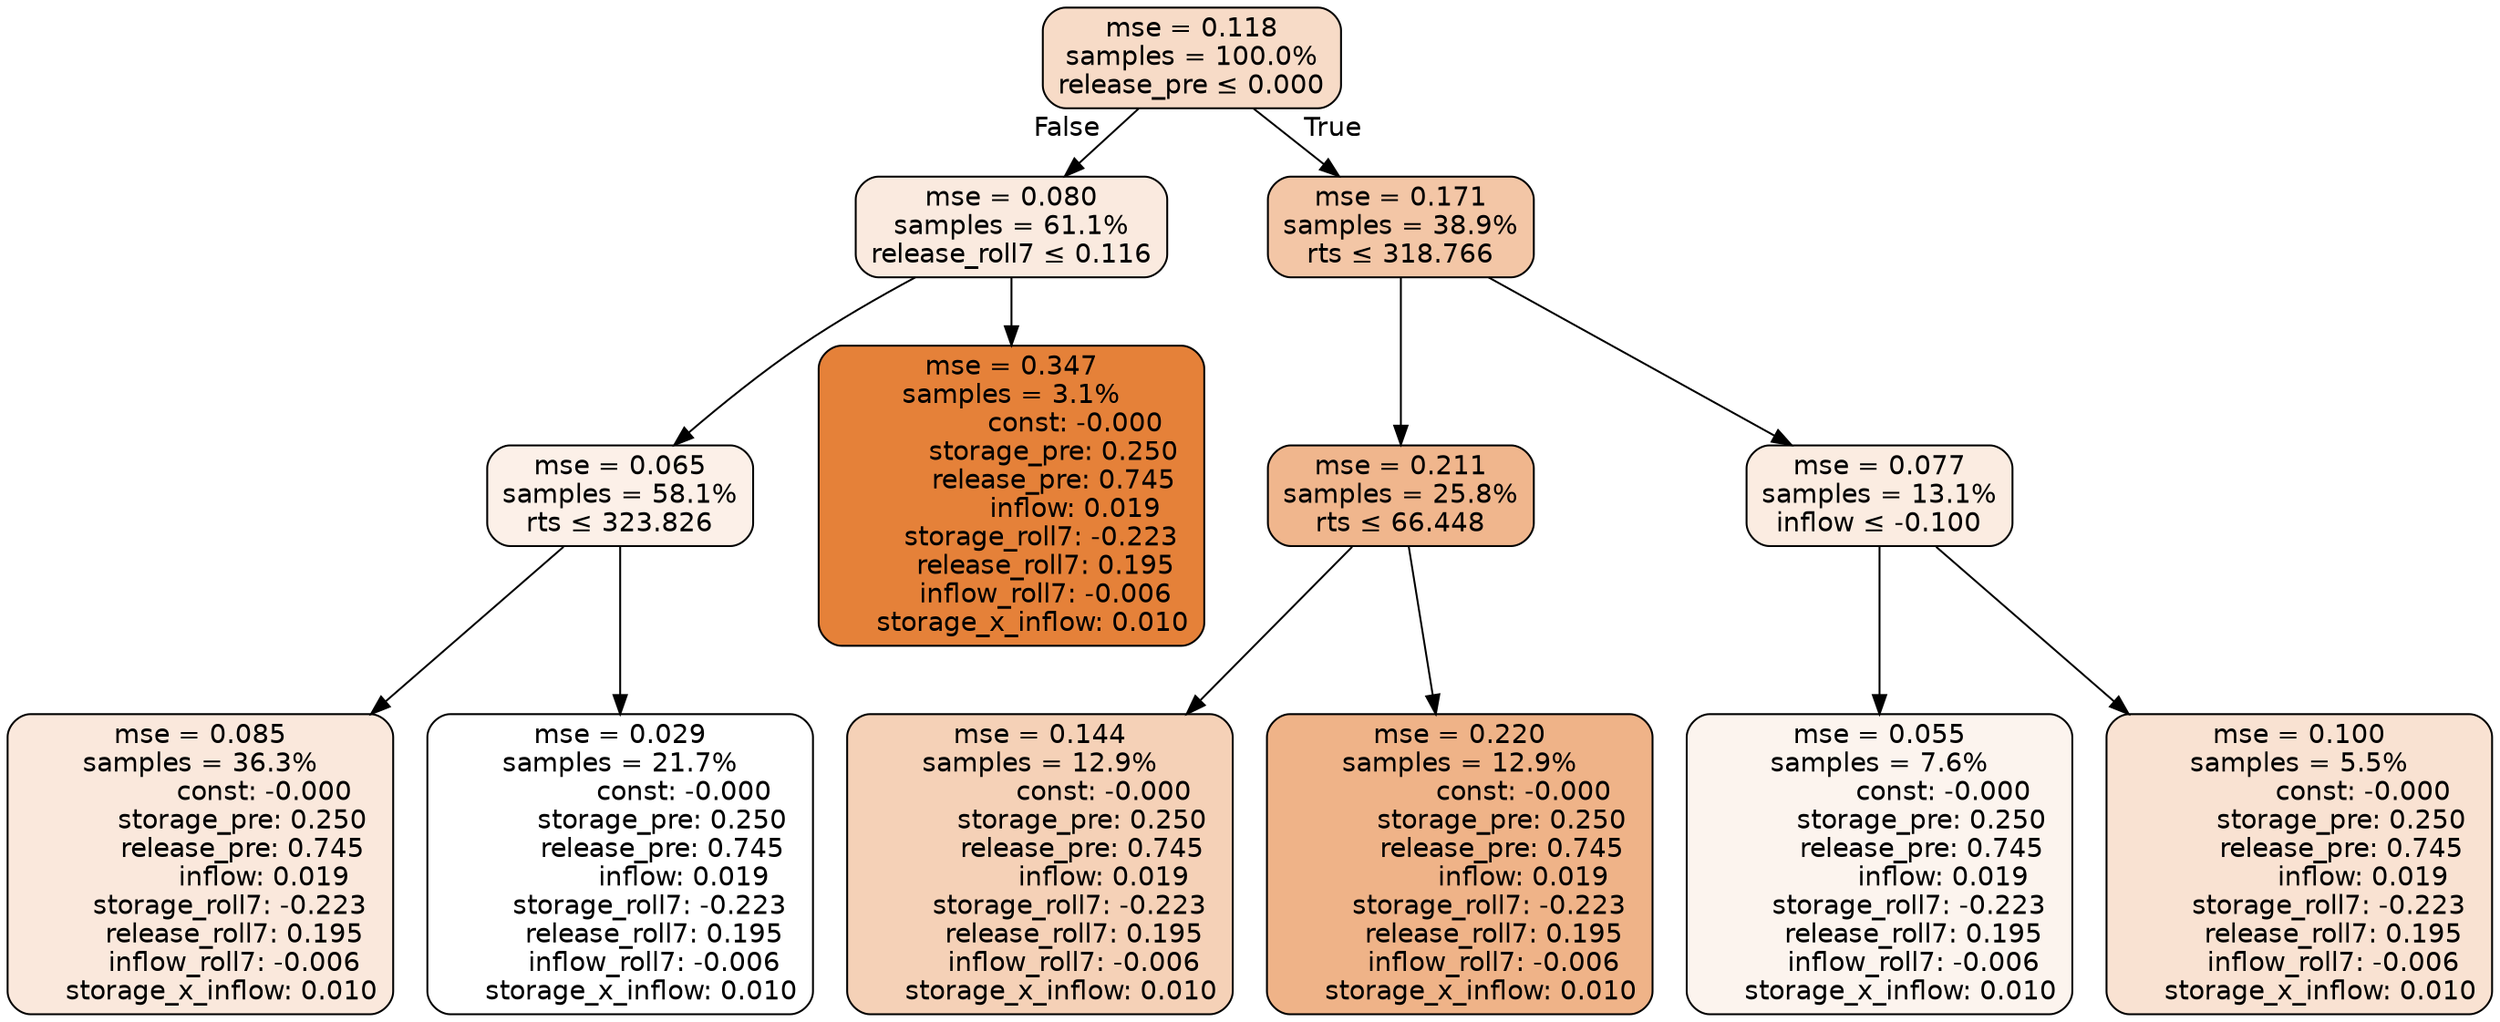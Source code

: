 digraph tree {
node [shape=rectangle, style="filled, rounded", color="black", fontname=helvetica] ;
edge [fontname=helvetica] ;
	"0" [label="mse = 0.118
samples = 100.0%
release_pre &le; 0.000", fillcolor="#f7dbc7"]
	"1" [label="mse = 0.080
samples = 61.1%
release_roll7 &le; 0.116", fillcolor="#faeadf"]
	"2" [label="mse = 0.065
samples = 58.1%
rts &le; 323.826", fillcolor="#fcf0e8"]
	"3" [label="mse = 0.085
samples = 36.3%
               const: -0.000
          storage_pre: 0.250
          release_pre: 0.745
               inflow: 0.019
       storage_roll7: -0.223
        release_roll7: 0.195
        inflow_roll7: -0.006
     storage_x_inflow: 0.010", fillcolor="#fae8dc"]
	"4" [label="mse = 0.029
samples = 21.7%
               const: -0.000
          storage_pre: 0.250
          release_pre: 0.745
               inflow: 0.019
       storage_roll7: -0.223
        release_roll7: 0.195
        inflow_roll7: -0.006
     storage_x_inflow: 0.010", fillcolor="#ffffff"]
	"5" [label="mse = 0.347
samples = 3.1%
               const: -0.000
          storage_pre: 0.250
          release_pre: 0.745
               inflow: 0.019
       storage_roll7: -0.223
        release_roll7: 0.195
        inflow_roll7: -0.006
     storage_x_inflow: 0.010", fillcolor="#e58139"]
	"6" [label="mse = 0.171
samples = 38.9%
rts &le; 318.766", fillcolor="#f3c6a6"]
	"7" [label="mse = 0.211
samples = 25.8%
rts &le; 66.448", fillcolor="#f0b68d"]
	"8" [label="mse = 0.144
samples = 12.9%
               const: -0.000
          storage_pre: 0.250
          release_pre: 0.745
               inflow: 0.019
       storage_roll7: -0.223
        release_roll7: 0.195
        inflow_roll7: -0.006
     storage_x_inflow: 0.010", fillcolor="#f5d1b7"]
	"9" [label="mse = 0.220
samples = 12.9%
               const: -0.000
          storage_pre: 0.250
          release_pre: 0.745
               inflow: 0.019
       storage_roll7: -0.223
        release_roll7: 0.195
        inflow_roll7: -0.006
     storage_x_inflow: 0.010", fillcolor="#efb388"]
	"10" [label="mse = 0.077
samples = 13.1%
inflow &le; -0.100", fillcolor="#fbece1"]
	"11" [label="mse = 0.055
samples = 7.6%
               const: -0.000
          storage_pre: 0.250
          release_pre: 0.745
               inflow: 0.019
       storage_roll7: -0.223
        release_roll7: 0.195
        inflow_roll7: -0.006
     storage_x_inflow: 0.010", fillcolor="#fcf4ee"]
	"12" [label="mse = 0.100
samples = 5.5%
               const: -0.000
          storage_pre: 0.250
          release_pre: 0.745
               inflow: 0.019
       storage_roll7: -0.223
        release_roll7: 0.195
        inflow_roll7: -0.006
     storage_x_inflow: 0.010", fillcolor="#f9e2d2"]

	"0" -> "1" [labeldistance=2.5, labelangle=45, headlabel="False"]
	"1" -> "2"
	"2" -> "3"
	"2" -> "4"
	"1" -> "5"
	"0" -> "6" [labeldistance=2.5, labelangle=-45, headlabel="True"]
	"6" -> "7"
	"7" -> "8"
	"7" -> "9"
	"6" -> "10"
	"10" -> "11"
	"10" -> "12"
}